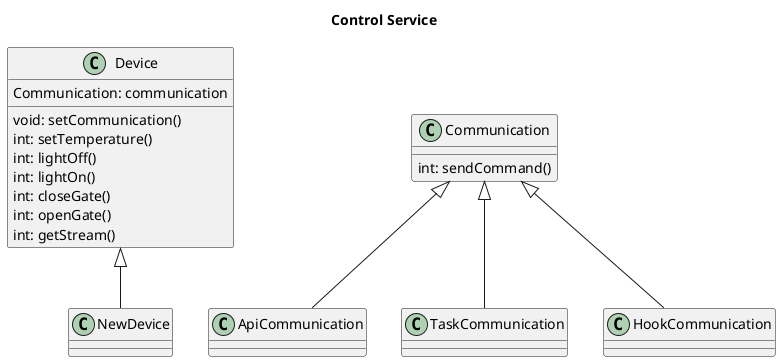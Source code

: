 @startuml
title Control Service

top to bottom direction

class Device {
    Communication: communication
    void: setCommunication()
    int: setTemperature()
    int: lightOff()
    int: lightOn()
    int: closeGate()
    int: openGate()
    int: getStream()
}

class NewDevice extends Device

class ApiCommunication extends Communication

class TaskCommunication extends Communication

class HookCommunication extends Communication

class Communication {
    int: sendCommand()
}
@enduml